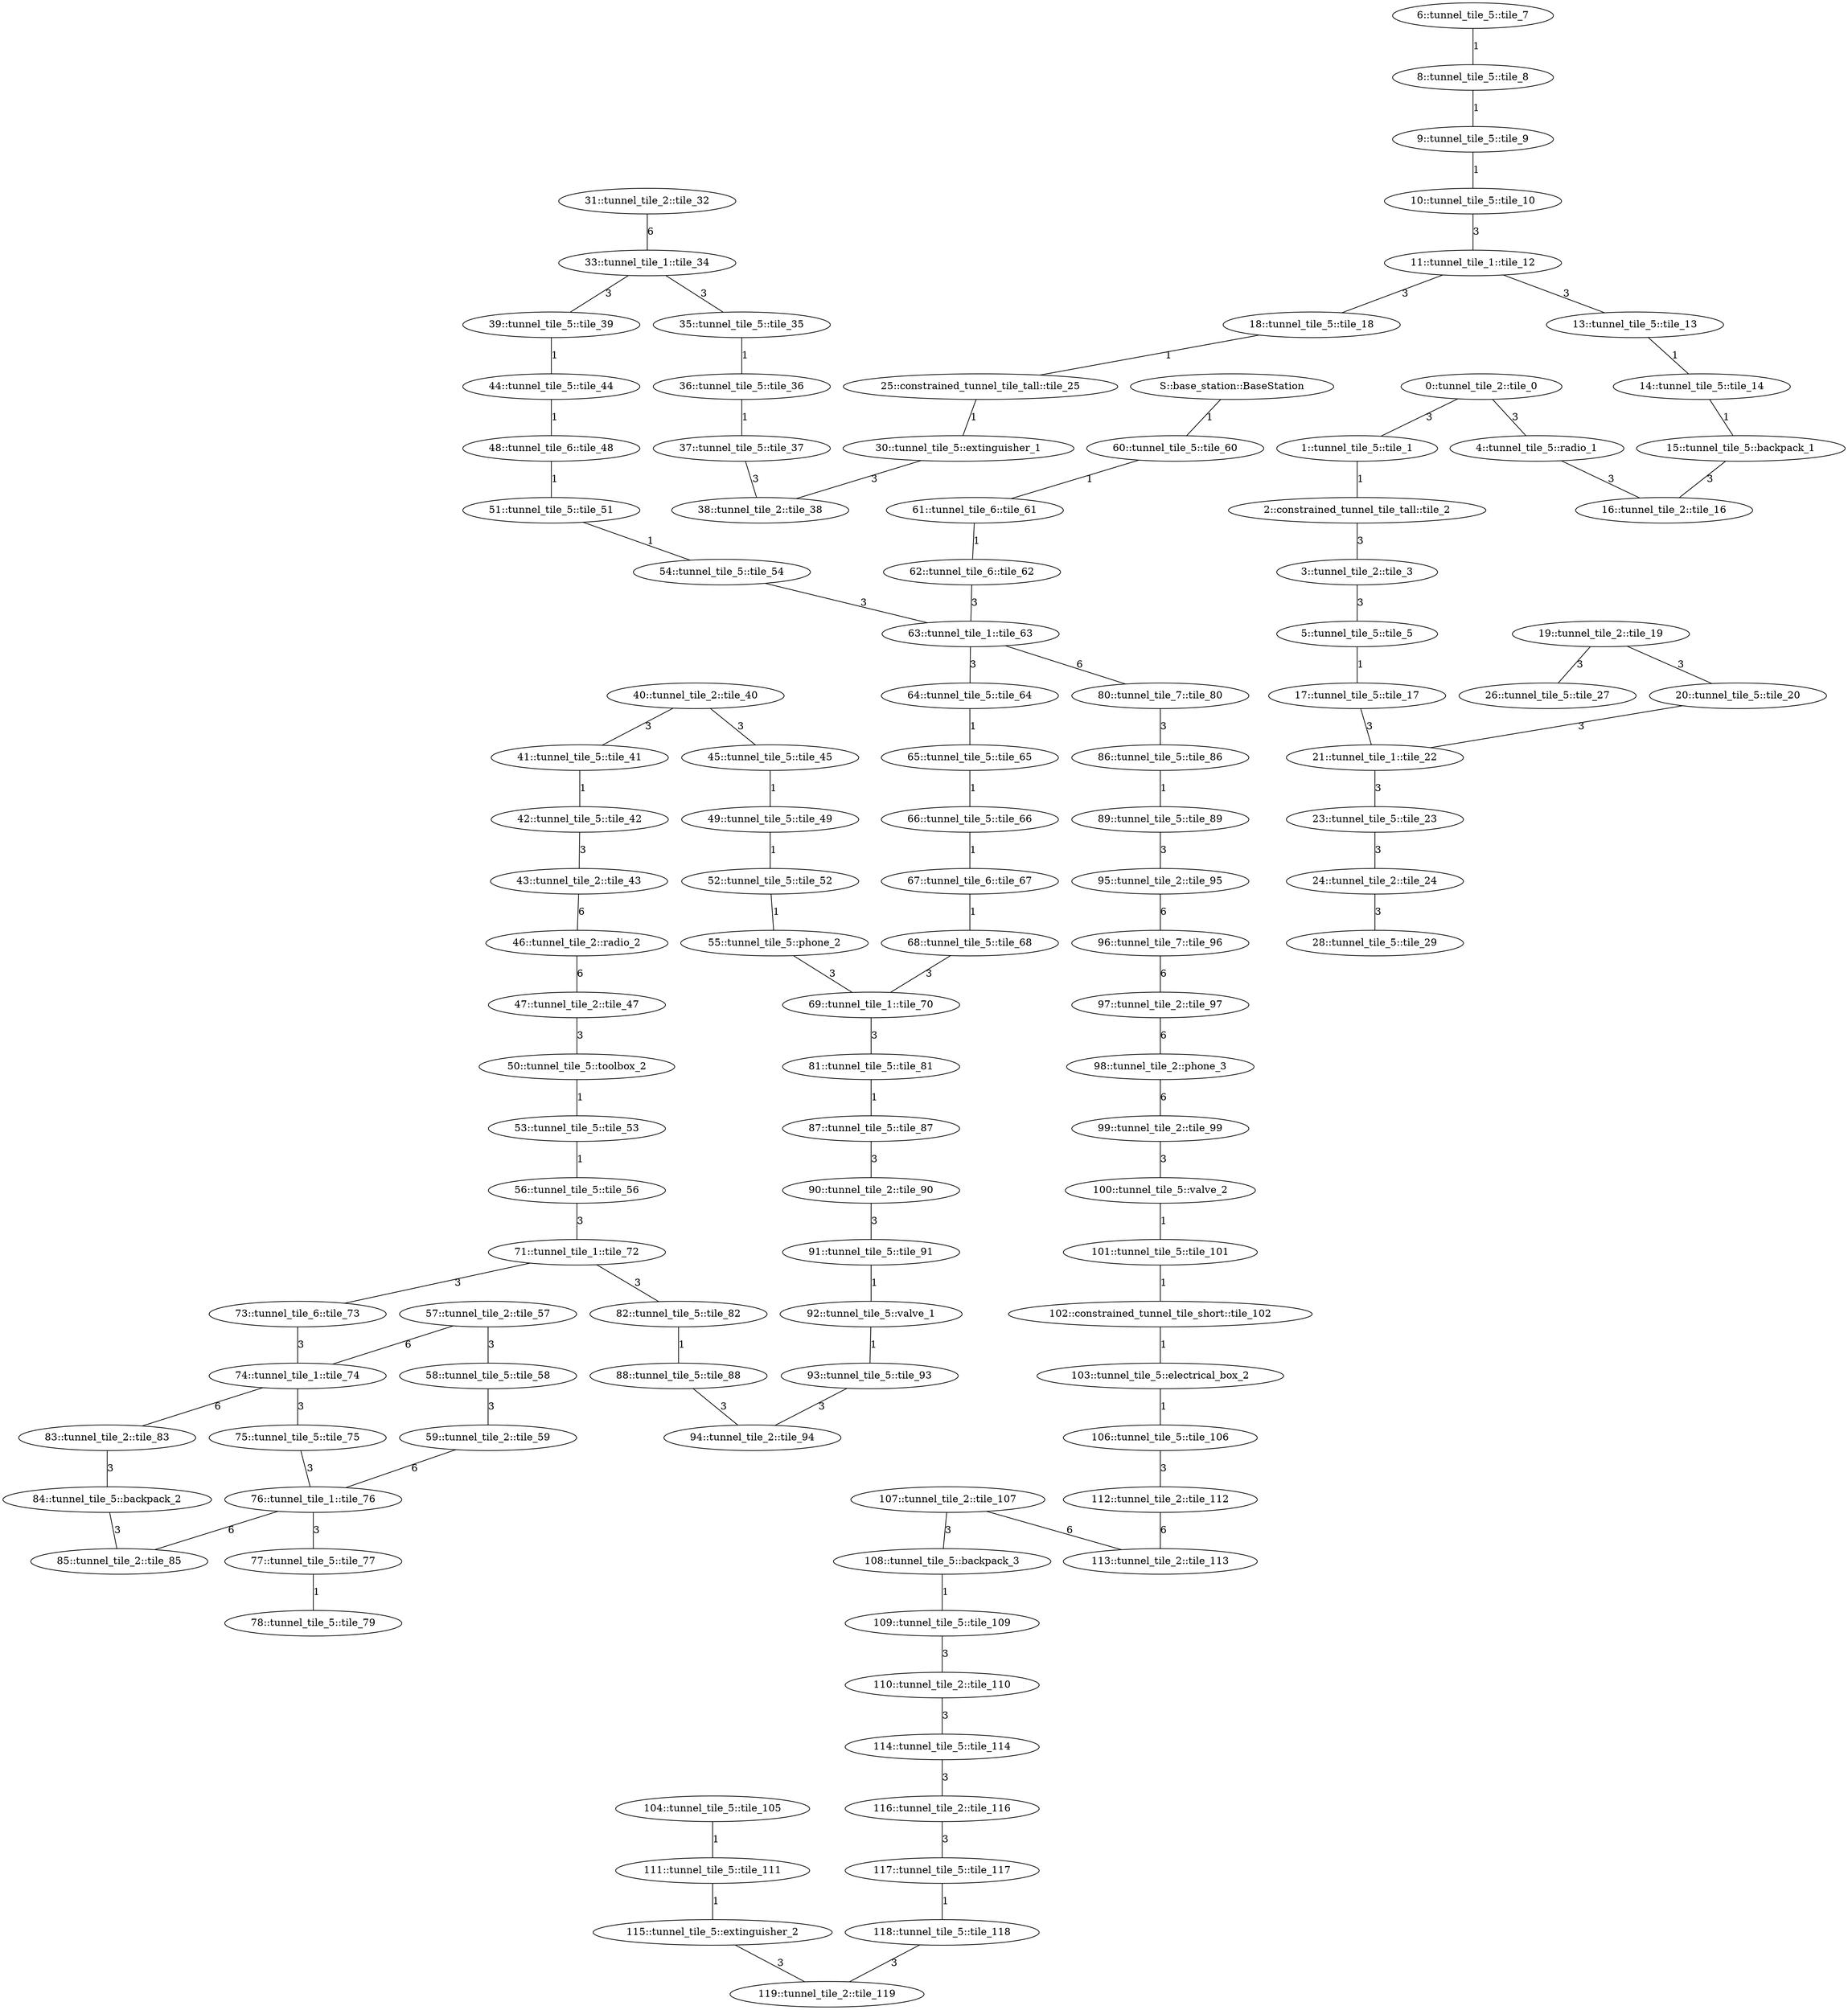 /* Visibility graph for tunnel_qual.tsv
   Generated with the tile_tsv.py script:
     tile_tsv.py tunnel_qual.tsv -\-world-name tunnel_qual -\-x0 20 -\-y0 240 -\-z0 -10 -\-world-file tunnel_qual.world -\-graph-file tunnel_qual.dot */

graph {
  /* ==== Vertices ==== */

  /* Base station / Staging area */
  S   [label="S::base_station::BaseStation"];

  0   [label="0::tunnel_tile_2::tile_0"];
  1   [label="1::tunnel_tile_5::tile_1"];
  2   [label="2::constrained_tunnel_tile_tall::tile_2"];
  3   [label="3::tunnel_tile_2::tile_3"];
  4   [label="4::tunnel_tile_5::radio_1"];
  5   [label="5::tunnel_tile_5::tile_5"];
  6   [label="6::tunnel_tile_5::tile_7"];
  8   [label="8::tunnel_tile_5::tile_8"];
  9   [label="9::tunnel_tile_5::tile_9"];
  10  [label="10::tunnel_tile_5::tile_10"];
  11  [label="11::tunnel_tile_1::tile_12"];
  13  [label="13::tunnel_tile_5::tile_13"];
  14  [label="14::tunnel_tile_5::tile_14"];
  15  [label="15::tunnel_tile_5::backpack_1"];
  16  [label="16::tunnel_tile_2::tile_16"];
  17  [label="17::tunnel_tile_5::tile_17"];
  18  [label="18::tunnel_tile_5::tile_18"];
  19  [label="19::tunnel_tile_2::tile_19"];
  20  [label="20::tunnel_tile_5::tile_20"];
  21  [label="21::tunnel_tile_1::tile_22"];
  23  [label="23::tunnel_tile_5::tile_23"];
  24  [label="24::tunnel_tile_2::tile_24"];
  25  [label="25::constrained_tunnel_tile_tall::tile_25"];
  26  [label="26::tunnel_tile_5::tile_27"];
  28  [label="28::tunnel_tile_5::tile_29"];
  30  [label="30::tunnel_tile_5::extinguisher_1"];
  31  [label="31::tunnel_tile_2::tile_32"];
  33  [label="33::tunnel_tile_1::tile_34"];
  35  [label="35::tunnel_tile_5::tile_35"];
  36  [label="36::tunnel_tile_5::tile_36"];
  37  [label="37::tunnel_tile_5::tile_37"];
  38  [label="38::tunnel_tile_2::tile_38"];
  39  [label="39::tunnel_tile_5::tile_39"];
  40  [label="40::tunnel_tile_2::tile_40"];
  41  [label="41::tunnel_tile_5::tile_41"];
  42  [label="42::tunnel_tile_5::tile_42"];
  43  [label="43::tunnel_tile_2::tile_43"];
  44  [label="44::tunnel_tile_5::tile_44"];
  45  [label="45::tunnel_tile_5::tile_45"];
  46  [label="46::tunnel_tile_2::radio_2"];
  47  [label="47::tunnel_tile_2::tile_47"];
  48  [label="48::tunnel_tile_6::tile_48"];
  49  [label="49::tunnel_tile_5::tile_49"];
  50  [label="50::tunnel_tile_5::toolbox_2"];
  51  [label="51::tunnel_tile_5::tile_51"];
  52  [label="52::tunnel_tile_5::tile_52"];
  53  [label="53::tunnel_tile_5::tile_53"];
  54  [label="54::tunnel_tile_5::tile_54"];
  55  [label="55::tunnel_tile_5::phone_2"];
  56  [label="56::tunnel_tile_5::tile_56"];
  57  [label="57::tunnel_tile_2::tile_57"];
  58  [label="58::tunnel_tile_5::tile_58"];
  59  [label="59::tunnel_tile_2::tile_59"];
  60  [label="60::tunnel_tile_5::tile_60"];
  61  [label="61::tunnel_tile_6::tile_61"];
  62  [label="62::tunnel_tile_6::tile_62"];
  63  [label="63::tunnel_tile_1::tile_63"];
  64  [label="64::tunnel_tile_5::tile_64"];
  65  [label="65::tunnel_tile_5::tile_65"];
  66  [label="66::tunnel_tile_5::tile_66"];
  67  [label="67::tunnel_tile_6::tile_67"];
  68  [label="68::tunnel_tile_5::tile_68"];
  69  [label="69::tunnel_tile_1::tile_70"];
  71  [label="71::tunnel_tile_1::tile_72"];
  73  [label="73::tunnel_tile_6::tile_73"];
  74  [label="74::tunnel_tile_1::tile_74"];
  75  [label="75::tunnel_tile_5::tile_75"];
  76  [label="76::tunnel_tile_1::tile_76"];
  77  [label="77::tunnel_tile_5::tile_77"];
  78  [label="78::tunnel_tile_5::tile_79"];
  80  [label="80::tunnel_tile_7::tile_80"];
  81  [label="81::tunnel_tile_5::tile_81"];
  82  [label="82::tunnel_tile_5::tile_82"];
  83  [label="83::tunnel_tile_2::tile_83"];
  84  [label="84::tunnel_tile_5::backpack_2"];
  85  [label="85::tunnel_tile_2::tile_85"];
  86  [label="86::tunnel_tile_5::tile_86"];
  87  [label="87::tunnel_tile_5::tile_87"];
  88  [label="88::tunnel_tile_5::tile_88"];
  89  [label="89::tunnel_tile_5::tile_89"];
  90  [label="90::tunnel_tile_2::tile_90"];
  91  [label="91::tunnel_tile_5::tile_91"];
  92  [label="92::tunnel_tile_5::valve_1"];
  93  [label="93::tunnel_tile_5::tile_93"];
  94  [label="94::tunnel_tile_2::tile_94"];
  95  [label="95::tunnel_tile_2::tile_95"];
  96  [label="96::tunnel_tile_7::tile_96"];
  97  [label="97::tunnel_tile_2::tile_97"];
  98  [label="98::tunnel_tile_2::phone_3"];
  99  [label="99::tunnel_tile_2::tile_99"];
  100 [label="100::tunnel_tile_5::valve_2"];
  101 [label="101::tunnel_tile_5::tile_101"];
  102 [label="102::constrained_tunnel_tile_short::tile_102"];
  103 [label="103::tunnel_tile_5::electrical_box_2"];
  104 [label="104::tunnel_tile_5::tile_105"];
  106 [label="106::tunnel_tile_5::tile_106"];
  107 [label="107::tunnel_tile_2::tile_107"];
  108 [label="108::tunnel_tile_5::backpack_3"];
  109 [label="109::tunnel_tile_5::tile_109"];
  110 [label="110::tunnel_tile_2::tile_110"];
  111 [label="111::tunnel_tile_5::tile_111"];
  112 [label="112::tunnel_tile_2::tile_112"];
  113 [label="113::tunnel_tile_2::tile_113"];
  114 [label="114::tunnel_tile_5::tile_114"];
  115 [label="115::tunnel_tile_5::extinguisher_2"];
  116 [label="116::tunnel_tile_2::tile_116"];
  117 [label="117::tunnel_tile_5::tile_117"];
  118 [label="118::tunnel_tile_5::tile_118"];
  119 [label="119::tunnel_tile_2::tile_119"];

  /* ==== Edges ==== */

  /* Base station */
  S  -- 60  [label=1];
  0  -- 1   [label=3];
  0  -- 4   [label=3];
  1  -- 2   [label=1];
  2  -- 3   [label=3];
  3  -- 5   [label=3];
  4  -- 16  [label=3];
  5  -- 17  [label=1];
  6  -- 8   [label=1];
  8  -- 9   [label=1];
  9  -- 10  [label=1];
  10 -- 11  [label=3];
  11 -- 13  [label=3];  /* Intersection */
  11 -- 18  [label=3];  /* Intersection */
  13 -- 14  [label=1];
  14 -- 15  [label=1];
  15 -- 16  [label=3];
  17 -- 21  [label=3];
  18 -- 25  [label=1];
  19 -- 20  [label=3];
  19 -- 26  [label=3];
  20 -- 21  [label=3];
  21 -- 23  [label=3];  /* Intersection */
  23 -- 24  [label=3];
  24 -- 28  [label=3];
  25 -- 30  [label=1];
  30 -- 38  [label=3];
  31 -- 33  [label=6];
  33 -- 35  [label=3];  /* Intersection */
  33 -- 39  [label=3];  /* Intersection */
  35 -- 36  [label=1];
  36 -- 37  [label=1];
  37 -- 38  [label=3];
  39 -- 44  [label=1];
  40 -- 41  [label=3];
  40 -- 45  [label=3];
  41 -- 42  [label=1];
  42 -- 43  [label=3];
  43 -- 46  [label=6];
  44 -- 48  [label=1];
  45 -- 49  [label=1];
  46 -- 47  [label=6];
  47 -- 50  [label=3];
  48 -- 51  [label=1];
  49 -- 52  [label=1];
  50 -- 53  [label=1];
  51 -- 54  [label=1];
  52 -- 55  [label=1];
  53 -- 56  [label=1];
  54 -- 63  [label=3];
  55 -- 69  [label=3];
  56 -- 71  [label=3];
  57 -- 58  [label=3];
  57 -- 74  [label=6];
  58 -- 59  [label=3];
  59 -- 76  [label=6];
  60 -- 61  [label=1];
  61 -- 62  [label=1];
  62 -- 63  [label=3];
  63 -- 64  [label=3];  /* Intersection */
  63 -- 80  [label=6];  /* Intersection */
  64 -- 65  [label=1];
  65 -- 66  [label=1];
  66 -- 67  [label=1];
  67 -- 68  [label=1];
  68 -- 69  [label=3];
  69 -- 81  [label=3];  /* Intersection */
  71 -- 73  [label=3];  /* Intersection */
  71 -- 82  [label=3];  /* Intersection */
  73 -- 74  [label=3];
  74 -- 75  [label=3];  /* Intersection */
  74 -- 83  [label=6];  /* Intersection */
  75 -- 76  [label=3];
  76 -- 77  [label=3];  /* Intersection */
  76 -- 85  [label=6];  /* Intersection */
  77 -- 78  [label=1];
  80 -- 86  [label=3];
  81 -- 87  [label=1];
  82 -- 88  [label=1];
  83 -- 84  [label=3];
  84 -- 85  [label=3];
  86 -- 89  [label=1];
  87 -- 90  [label=3];
  88 -- 94  [label=3];
  89 -- 95  [label=3];
  90 -- 91  [label=3];
  91 -- 92  [label=1];
  92 -- 93  [label=1];
  93 -- 94  [label=3];
  95 -- 96  [label=6];
  96 -- 97  [label=6];
  97 -- 98  [label=6];
  98 -- 99  [label=6];
  99 -- 100 [label=3];
  100 -- 101 [label=1];
  101 -- 102 [label=1];
  102 -- 103 [label=1];
  103 -- 106 [label=1];
  104 -- 111 [label=1];
  106 -- 112 [label=3];
  107 -- 108 [label=3];
  107 -- 113 [label=6];
  108 -- 109 [label=1];
  109 -- 110 [label=3];
  110 -- 114 [label=3];
  111 -- 115 [label=1];
  112 -- 113 [label=6];
  114 -- 116 [label=3];
  115 -- 119 [label=3];
  116 -- 117 [label=3];
  117 -- 118 [label=1];
  118 -- 119 [label=3];
}
